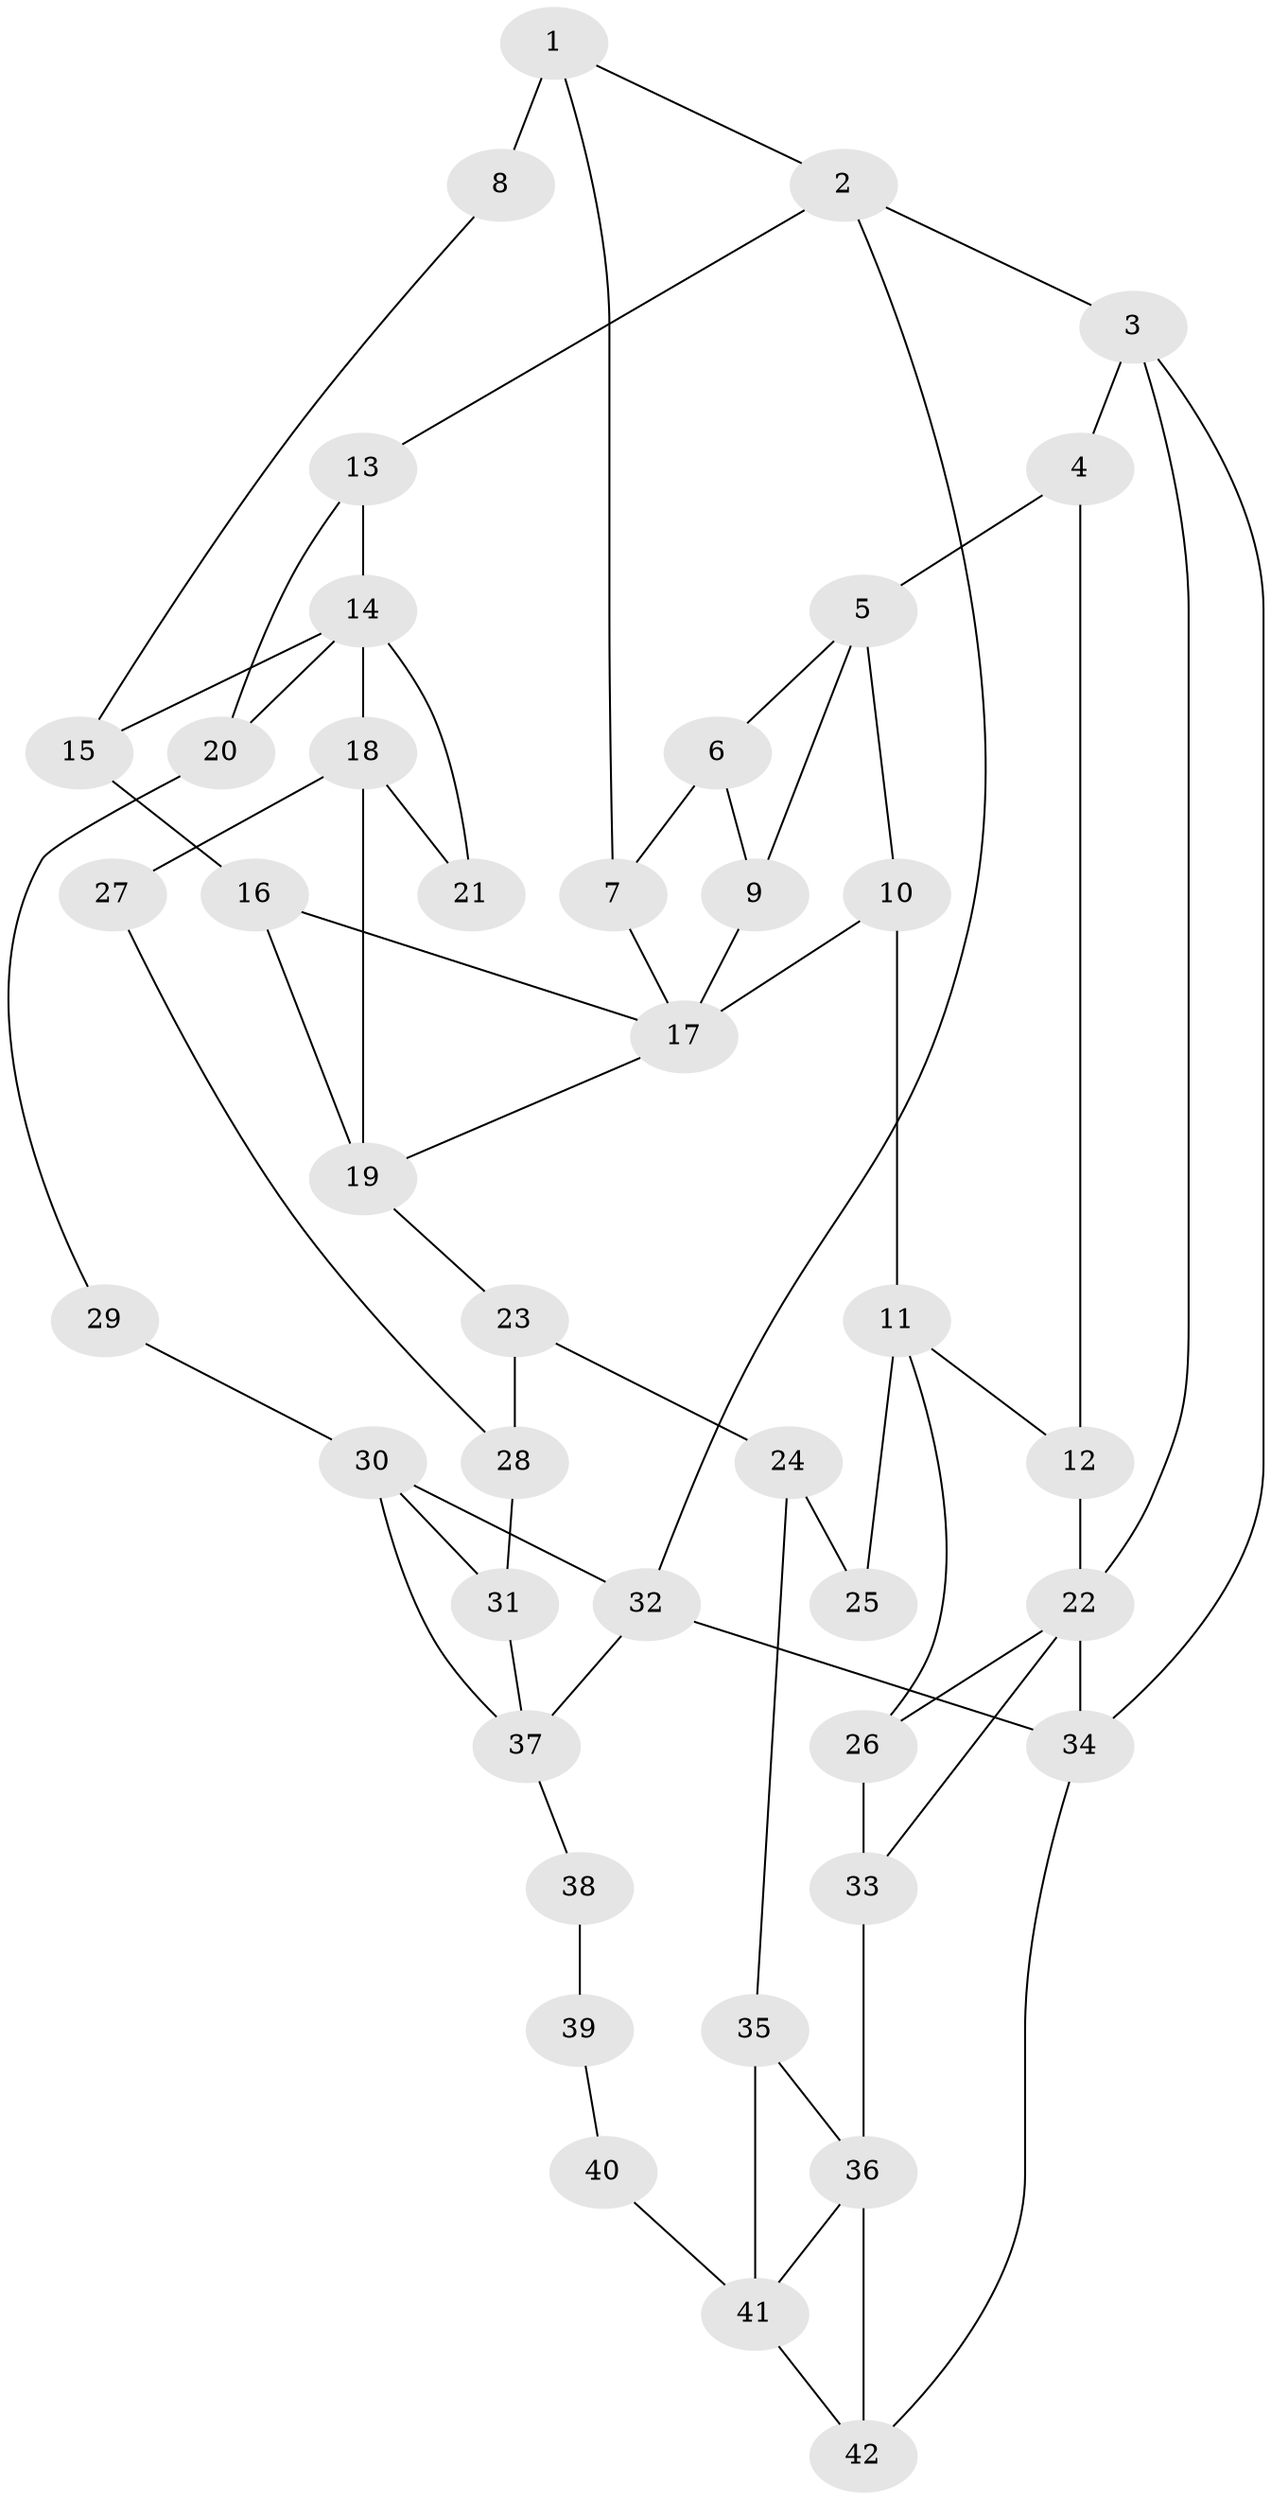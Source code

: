 // original degree distribution, {3: 0.023809523809523808, 4: 0.27380952380952384, 5: 0.4523809523809524, 6: 0.25}
// Generated by graph-tools (version 1.1) at 2025/38/03/09/25 02:38:38]
// undirected, 42 vertices, 68 edges
graph export_dot {
graph [start="1"]
  node [color=gray90,style=filled];
  1;
  2;
  3;
  4;
  5;
  6;
  7;
  8;
  9;
  10;
  11;
  12;
  13;
  14;
  15;
  16;
  17;
  18;
  19;
  20;
  21;
  22;
  23;
  24;
  25;
  26;
  27;
  28;
  29;
  30;
  31;
  32;
  33;
  34;
  35;
  36;
  37;
  38;
  39;
  40;
  41;
  42;
  1 -- 2 [weight=1.0];
  1 -- 7 [weight=1.0];
  1 -- 8 [weight=2.0];
  2 -- 3 [weight=1.0];
  2 -- 13 [weight=1.0];
  2 -- 32 [weight=1.0];
  3 -- 4 [weight=1.0];
  3 -- 22 [weight=1.0];
  3 -- 34 [weight=1.0];
  4 -- 5 [weight=1.0];
  4 -- 12 [weight=1.0];
  5 -- 6 [weight=1.0];
  5 -- 9 [weight=1.0];
  5 -- 10 [weight=1.0];
  6 -- 7 [weight=1.0];
  6 -- 9 [weight=1.0];
  7 -- 17 [weight=1.0];
  8 -- 15 [weight=1.0];
  9 -- 17 [weight=1.0];
  10 -- 11 [weight=2.0];
  10 -- 17 [weight=2.0];
  11 -- 12 [weight=1.0];
  11 -- 25 [weight=2.0];
  11 -- 26 [weight=1.0];
  12 -- 22 [weight=2.0];
  13 -- 14 [weight=1.0];
  13 -- 20 [weight=1.0];
  14 -- 15 [weight=1.0];
  14 -- 18 [weight=1.0];
  14 -- 20 [weight=1.0];
  14 -- 21 [weight=2.0];
  15 -- 16 [weight=1.0];
  16 -- 17 [weight=1.0];
  16 -- 19 [weight=1.0];
  17 -- 19 [weight=1.0];
  18 -- 19 [weight=2.0];
  18 -- 21 [weight=1.0];
  18 -- 27 [weight=2.0];
  19 -- 23 [weight=1.0];
  20 -- 29 [weight=1.0];
  22 -- 26 [weight=1.0];
  22 -- 33 [weight=1.0];
  22 -- 34 [weight=1.0];
  23 -- 24 [weight=1.0];
  23 -- 28 [weight=1.0];
  24 -- 25 [weight=1.0];
  24 -- 35 [weight=1.0];
  26 -- 33 [weight=2.0];
  27 -- 28 [weight=1.0];
  28 -- 31 [weight=1.0];
  29 -- 30 [weight=2.0];
  30 -- 31 [weight=1.0];
  30 -- 32 [weight=1.0];
  30 -- 37 [weight=2.0];
  31 -- 37 [weight=1.0];
  32 -- 34 [weight=1.0];
  32 -- 37 [weight=1.0];
  33 -- 36 [weight=2.0];
  34 -- 42 [weight=1.0];
  35 -- 36 [weight=1.0];
  35 -- 41 [weight=1.0];
  36 -- 41 [weight=2.0];
  36 -- 42 [weight=1.0];
  37 -- 38 [weight=2.0];
  38 -- 39 [weight=4.0];
  39 -- 40 [weight=2.0];
  40 -- 41 [weight=2.0];
  41 -- 42 [weight=1.0];
}

